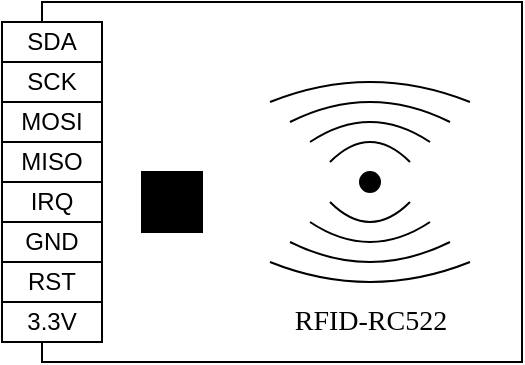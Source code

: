 <mxfile version="13.8.6" type="device"><diagram id="mx1uveceTnUJgc4zMN4T" name="Page-1"><mxGraphModel dx="1480" dy="824" grid="1" gridSize="10" guides="1" tooltips="1" connect="1" arrows="1" fold="1" page="1" pageScale="1" pageWidth="827" pageHeight="1169" math="0" shadow="0"><root><mxCell id="0"/><mxCell id="1" parent="0"/><mxCell id="HOxjckL4a8Lr_iXTTs17-1" value="" style="rounded=0;whiteSpace=wrap;html=1;" vertex="1" parent="1"><mxGeometry x="200" y="90" width="240" height="180" as="geometry"/></mxCell><mxCell id="HOxjckL4a8Lr_iXTTs17-2" value="SDA" style="rounded=0;whiteSpace=wrap;html=1;" vertex="1" parent="1"><mxGeometry x="180" y="100" width="50" height="20" as="geometry"/></mxCell><mxCell id="HOxjckL4a8Lr_iXTTs17-11" value="SCK" style="rounded=0;whiteSpace=wrap;html=1;" vertex="1" parent="1"><mxGeometry x="180" y="120" width="50" height="20" as="geometry"/></mxCell><mxCell id="HOxjckL4a8Lr_iXTTs17-12" value="MOSI" style="rounded=0;whiteSpace=wrap;html=1;" vertex="1" parent="1"><mxGeometry x="180" y="140" width="50" height="20" as="geometry"/></mxCell><mxCell id="HOxjckL4a8Lr_iXTTs17-13" value="RST" style="rounded=0;whiteSpace=wrap;html=1;" vertex="1" parent="1"><mxGeometry x="180" y="220" width="50" height="20" as="geometry"/></mxCell><mxCell id="HOxjckL4a8Lr_iXTTs17-14" value="3.3V" style="rounded=0;whiteSpace=wrap;html=1;" vertex="1" parent="1"><mxGeometry x="180" y="240" width="50" height="20" as="geometry"/></mxCell><mxCell id="HOxjckL4a8Lr_iXTTs17-16" value="MISO" style="rounded=0;whiteSpace=wrap;html=1;" vertex="1" parent="1"><mxGeometry x="180" y="160" width="50" height="20" as="geometry"/></mxCell><mxCell id="HOxjckL4a8Lr_iXTTs17-17" value="IRQ" style="rounded=0;whiteSpace=wrap;html=1;" vertex="1" parent="1"><mxGeometry x="180" y="180" width="50" height="20" as="geometry"/></mxCell><mxCell id="HOxjckL4a8Lr_iXTTs17-18" value="GND" style="rounded=0;whiteSpace=wrap;html=1;" vertex="1" parent="1"><mxGeometry x="180" y="200" width="50" height="20" as="geometry"/></mxCell><mxCell id="HOxjckL4a8Lr_iXTTs17-19" value="" style="ellipse;whiteSpace=wrap;html=1;fillColor=#000000;" vertex="1" parent="1"><mxGeometry x="359" y="175" width="10" height="10" as="geometry"/></mxCell><mxCell id="HOxjckL4a8Lr_iXTTs17-21" value="" style="endArrow=none;html=1;curved=1;" edge="1" parent="1"><mxGeometry width="50" height="50" relative="1" as="geometry"><mxPoint x="344" y="170" as="sourcePoint"/><mxPoint x="384" y="170" as="targetPoint"/><Array as="points"><mxPoint x="364" y="150"/></Array></mxGeometry></mxCell><mxCell id="HOxjckL4a8Lr_iXTTs17-22" value="" style="endArrow=none;html=1;curved=1;" edge="1" parent="1"><mxGeometry width="50" height="50" relative="1" as="geometry"><mxPoint x="334" y="160" as="sourcePoint"/><mxPoint x="394" y="160" as="targetPoint"/><Array as="points"><mxPoint x="364" y="140"/></Array></mxGeometry></mxCell><mxCell id="HOxjckL4a8Lr_iXTTs17-23" value="" style="endArrow=none;html=1;curved=1;" edge="1" parent="1"><mxGeometry width="50" height="50" relative="1" as="geometry"><mxPoint x="324" y="150" as="sourcePoint"/><mxPoint x="404" y="150" as="targetPoint"/><Array as="points"><mxPoint x="364" y="130"/></Array></mxGeometry></mxCell><mxCell id="HOxjckL4a8Lr_iXTTs17-24" value="" style="endArrow=none;html=1;curved=1;" edge="1" parent="1"><mxGeometry width="50" height="50" relative="1" as="geometry"><mxPoint x="314" y="140" as="sourcePoint"/><mxPoint x="414" y="140" as="targetPoint"/><Array as="points"><mxPoint x="364" y="120"/></Array></mxGeometry></mxCell><mxCell id="HOxjckL4a8Lr_iXTTs17-25" value="" style="endArrow=none;html=1;curved=1;" edge="1" parent="1"><mxGeometry width="50" height="50" relative="1" as="geometry"><mxPoint x="344" y="190" as="sourcePoint"/><mxPoint x="384" y="190" as="targetPoint"/><Array as="points"><mxPoint x="364" y="210"/></Array></mxGeometry></mxCell><mxCell id="HOxjckL4a8Lr_iXTTs17-27" value="" style="endArrow=none;html=1;curved=1;" edge="1" parent="1"><mxGeometry width="50" height="50" relative="1" as="geometry"><mxPoint x="334" y="200" as="sourcePoint"/><mxPoint x="394" y="200" as="targetPoint"/><Array as="points"><mxPoint x="364" y="220"/></Array></mxGeometry></mxCell><mxCell id="HOxjckL4a8Lr_iXTTs17-28" value="" style="endArrow=none;html=1;curved=1;" edge="1" parent="1"><mxGeometry width="50" height="50" relative="1" as="geometry"><mxPoint x="324" y="210" as="sourcePoint"/><mxPoint x="404" y="210" as="targetPoint"/><Array as="points"><mxPoint x="364" y="230"/></Array></mxGeometry></mxCell><mxCell id="HOxjckL4a8Lr_iXTTs17-29" value="" style="endArrow=none;html=1;curved=1;" edge="1" parent="1"><mxGeometry width="50" height="50" relative="1" as="geometry"><mxPoint x="314" y="220" as="sourcePoint"/><mxPoint x="414" y="220" as="targetPoint"/><Array as="points"><mxPoint x="364" y="240"/></Array></mxGeometry></mxCell><mxCell id="HOxjckL4a8Lr_iXTTs17-31" value="" style="whiteSpace=wrap;html=1;aspect=fixed;fillColor=#000000;" vertex="1" parent="1"><mxGeometry x="250" y="175" width="30" height="30" as="geometry"/></mxCell><mxCell id="HOxjckL4a8Lr_iXTTs17-32" value="RFID-RC522" style="text;html=1;strokeColor=none;fillColor=none;align=center;verticalAlign=middle;whiteSpace=wrap;rounded=0;fontFamily=Lucida Console;fontSize=14;" vertex="1" parent="1"><mxGeometry x="318.5" y="240" width="91" height="20" as="geometry"/></mxCell></root></mxGraphModel></diagram></mxfile>